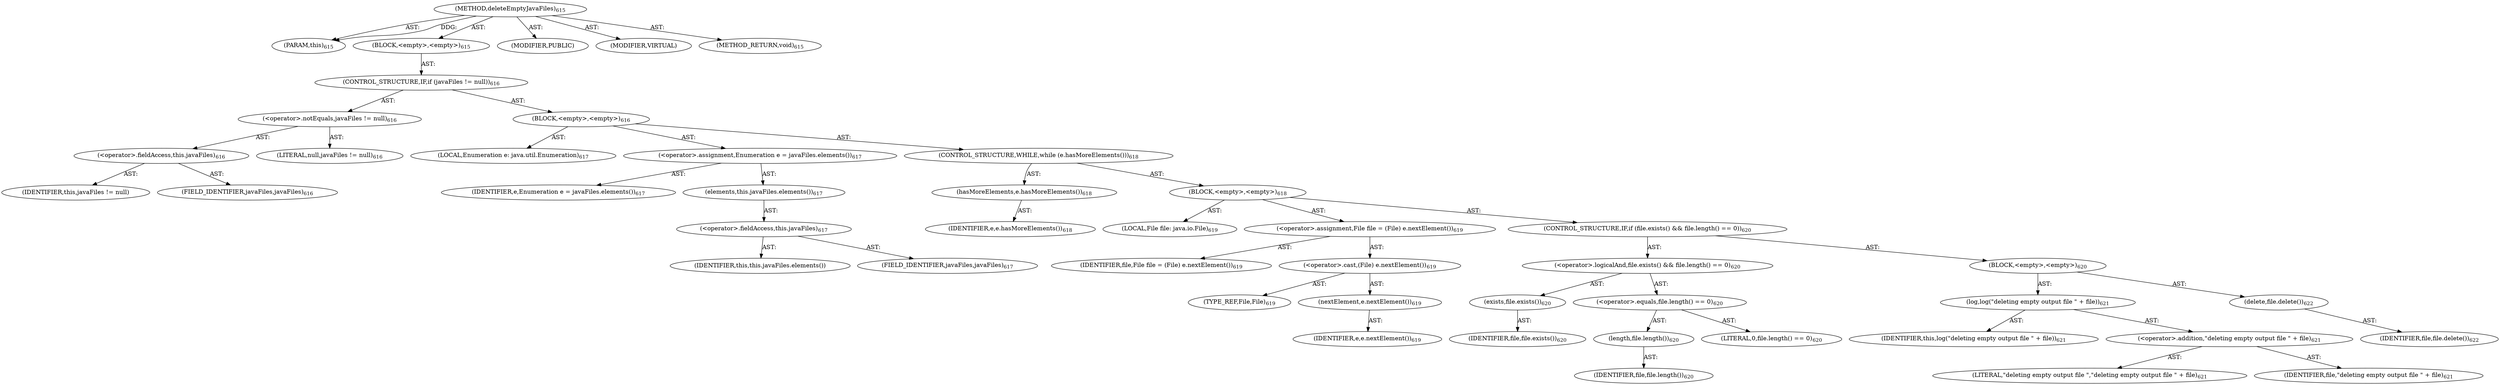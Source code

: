 digraph "deleteEmptyJavaFiles" {  
"111669149736" [label = <(METHOD,deleteEmptyJavaFiles)<SUB>615</SUB>> ]
"115964117010" [label = <(PARAM,this)<SUB>615</SUB>> ]
"25769803862" [label = <(BLOCK,&lt;empty&gt;,&lt;empty&gt;)<SUB>615</SUB>> ]
"47244640294" [label = <(CONTROL_STRUCTURE,IF,if (javaFiles != null))<SUB>616</SUB>> ]
"30064771364" [label = <(&lt;operator&gt;.notEquals,javaFiles != null)<SUB>616</SUB>> ]
"30064771365" [label = <(&lt;operator&gt;.fieldAccess,this.javaFiles)<SUB>616</SUB>> ]
"68719476981" [label = <(IDENTIFIER,this,javaFiles != null)> ]
"55834574929" [label = <(FIELD_IDENTIFIER,javaFiles,javaFiles)<SUB>616</SUB>> ]
"90194313270" [label = <(LITERAL,null,javaFiles != null)<SUB>616</SUB>> ]
"25769803863" [label = <(BLOCK,&lt;empty&gt;,&lt;empty&gt;)<SUB>616</SUB>> ]
"94489280540" [label = <(LOCAL,Enumeration e: java.util.Enumeration)<SUB>617</SUB>> ]
"30064771366" [label = <(&lt;operator&gt;.assignment,Enumeration e = javaFiles.elements())<SUB>617</SUB>> ]
"68719476982" [label = <(IDENTIFIER,e,Enumeration e = javaFiles.elements())<SUB>617</SUB>> ]
"30064771367" [label = <(elements,this.javaFiles.elements())<SUB>617</SUB>> ]
"30064771368" [label = <(&lt;operator&gt;.fieldAccess,this.javaFiles)<SUB>617</SUB>> ]
"68719476983" [label = <(IDENTIFIER,this,this.javaFiles.elements())> ]
"55834574930" [label = <(FIELD_IDENTIFIER,javaFiles,javaFiles)<SUB>617</SUB>> ]
"47244640295" [label = <(CONTROL_STRUCTURE,WHILE,while (e.hasMoreElements()))<SUB>618</SUB>> ]
"30064771369" [label = <(hasMoreElements,e.hasMoreElements())<SUB>618</SUB>> ]
"68719476984" [label = <(IDENTIFIER,e,e.hasMoreElements())<SUB>618</SUB>> ]
"25769803864" [label = <(BLOCK,&lt;empty&gt;,&lt;empty&gt;)<SUB>618</SUB>> ]
"94489280541" [label = <(LOCAL,File file: java.io.File)<SUB>619</SUB>> ]
"30064771370" [label = <(&lt;operator&gt;.assignment,File file = (File) e.nextElement())<SUB>619</SUB>> ]
"68719476985" [label = <(IDENTIFIER,file,File file = (File) e.nextElement())<SUB>619</SUB>> ]
"30064771371" [label = <(&lt;operator&gt;.cast,(File) e.nextElement())<SUB>619</SUB>> ]
"180388626434" [label = <(TYPE_REF,File,File)<SUB>619</SUB>> ]
"30064771372" [label = <(nextElement,e.nextElement())<SUB>619</SUB>> ]
"68719476986" [label = <(IDENTIFIER,e,e.nextElement())<SUB>619</SUB>> ]
"47244640296" [label = <(CONTROL_STRUCTURE,IF,if (file.exists() &amp;&amp; file.length() == 0))<SUB>620</SUB>> ]
"30064771373" [label = <(&lt;operator&gt;.logicalAnd,file.exists() &amp;&amp; file.length() == 0)<SUB>620</SUB>> ]
"30064771374" [label = <(exists,file.exists())<SUB>620</SUB>> ]
"68719476987" [label = <(IDENTIFIER,file,file.exists())<SUB>620</SUB>> ]
"30064771375" [label = <(&lt;operator&gt;.equals,file.length() == 0)<SUB>620</SUB>> ]
"30064771376" [label = <(length,file.length())<SUB>620</SUB>> ]
"68719476988" [label = <(IDENTIFIER,file,file.length())<SUB>620</SUB>> ]
"90194313271" [label = <(LITERAL,0,file.length() == 0)<SUB>620</SUB>> ]
"25769803865" [label = <(BLOCK,&lt;empty&gt;,&lt;empty&gt;)<SUB>620</SUB>> ]
"30064771377" [label = <(log,log(&quot;deleting empty output file &quot; + file))<SUB>621</SUB>> ]
"68719476778" [label = <(IDENTIFIER,this,log(&quot;deleting empty output file &quot; + file))<SUB>621</SUB>> ]
"30064771378" [label = <(&lt;operator&gt;.addition,&quot;deleting empty output file &quot; + file)<SUB>621</SUB>> ]
"90194313272" [label = <(LITERAL,&quot;deleting empty output file &quot;,&quot;deleting empty output file &quot; + file)<SUB>621</SUB>> ]
"68719476989" [label = <(IDENTIFIER,file,&quot;deleting empty output file &quot; + file)<SUB>621</SUB>> ]
"30064771379" [label = <(delete,file.delete())<SUB>622</SUB>> ]
"68719476990" [label = <(IDENTIFIER,file,file.delete())<SUB>622</SUB>> ]
"133143986273" [label = <(MODIFIER,PUBLIC)> ]
"133143986274" [label = <(MODIFIER,VIRTUAL)> ]
"128849018920" [label = <(METHOD_RETURN,void)<SUB>615</SUB>> ]
  "111669149736" -> "115964117010"  [ label = "AST: "] 
  "111669149736" -> "25769803862"  [ label = "AST: "] 
  "111669149736" -> "133143986273"  [ label = "AST: "] 
  "111669149736" -> "133143986274"  [ label = "AST: "] 
  "111669149736" -> "128849018920"  [ label = "AST: "] 
  "25769803862" -> "47244640294"  [ label = "AST: "] 
  "47244640294" -> "30064771364"  [ label = "AST: "] 
  "47244640294" -> "25769803863"  [ label = "AST: "] 
  "30064771364" -> "30064771365"  [ label = "AST: "] 
  "30064771364" -> "90194313270"  [ label = "AST: "] 
  "30064771365" -> "68719476981"  [ label = "AST: "] 
  "30064771365" -> "55834574929"  [ label = "AST: "] 
  "25769803863" -> "94489280540"  [ label = "AST: "] 
  "25769803863" -> "30064771366"  [ label = "AST: "] 
  "25769803863" -> "47244640295"  [ label = "AST: "] 
  "30064771366" -> "68719476982"  [ label = "AST: "] 
  "30064771366" -> "30064771367"  [ label = "AST: "] 
  "30064771367" -> "30064771368"  [ label = "AST: "] 
  "30064771368" -> "68719476983"  [ label = "AST: "] 
  "30064771368" -> "55834574930"  [ label = "AST: "] 
  "47244640295" -> "30064771369"  [ label = "AST: "] 
  "47244640295" -> "25769803864"  [ label = "AST: "] 
  "30064771369" -> "68719476984"  [ label = "AST: "] 
  "25769803864" -> "94489280541"  [ label = "AST: "] 
  "25769803864" -> "30064771370"  [ label = "AST: "] 
  "25769803864" -> "47244640296"  [ label = "AST: "] 
  "30064771370" -> "68719476985"  [ label = "AST: "] 
  "30064771370" -> "30064771371"  [ label = "AST: "] 
  "30064771371" -> "180388626434"  [ label = "AST: "] 
  "30064771371" -> "30064771372"  [ label = "AST: "] 
  "30064771372" -> "68719476986"  [ label = "AST: "] 
  "47244640296" -> "30064771373"  [ label = "AST: "] 
  "47244640296" -> "25769803865"  [ label = "AST: "] 
  "30064771373" -> "30064771374"  [ label = "AST: "] 
  "30064771373" -> "30064771375"  [ label = "AST: "] 
  "30064771374" -> "68719476987"  [ label = "AST: "] 
  "30064771375" -> "30064771376"  [ label = "AST: "] 
  "30064771375" -> "90194313271"  [ label = "AST: "] 
  "30064771376" -> "68719476988"  [ label = "AST: "] 
  "25769803865" -> "30064771377"  [ label = "AST: "] 
  "25769803865" -> "30064771379"  [ label = "AST: "] 
  "30064771377" -> "68719476778"  [ label = "AST: "] 
  "30064771377" -> "30064771378"  [ label = "AST: "] 
  "30064771378" -> "90194313272"  [ label = "AST: "] 
  "30064771378" -> "68719476989"  [ label = "AST: "] 
  "30064771379" -> "68719476990"  [ label = "AST: "] 
  "111669149736" -> "115964117010"  [ label = "DDG: "] 
}
